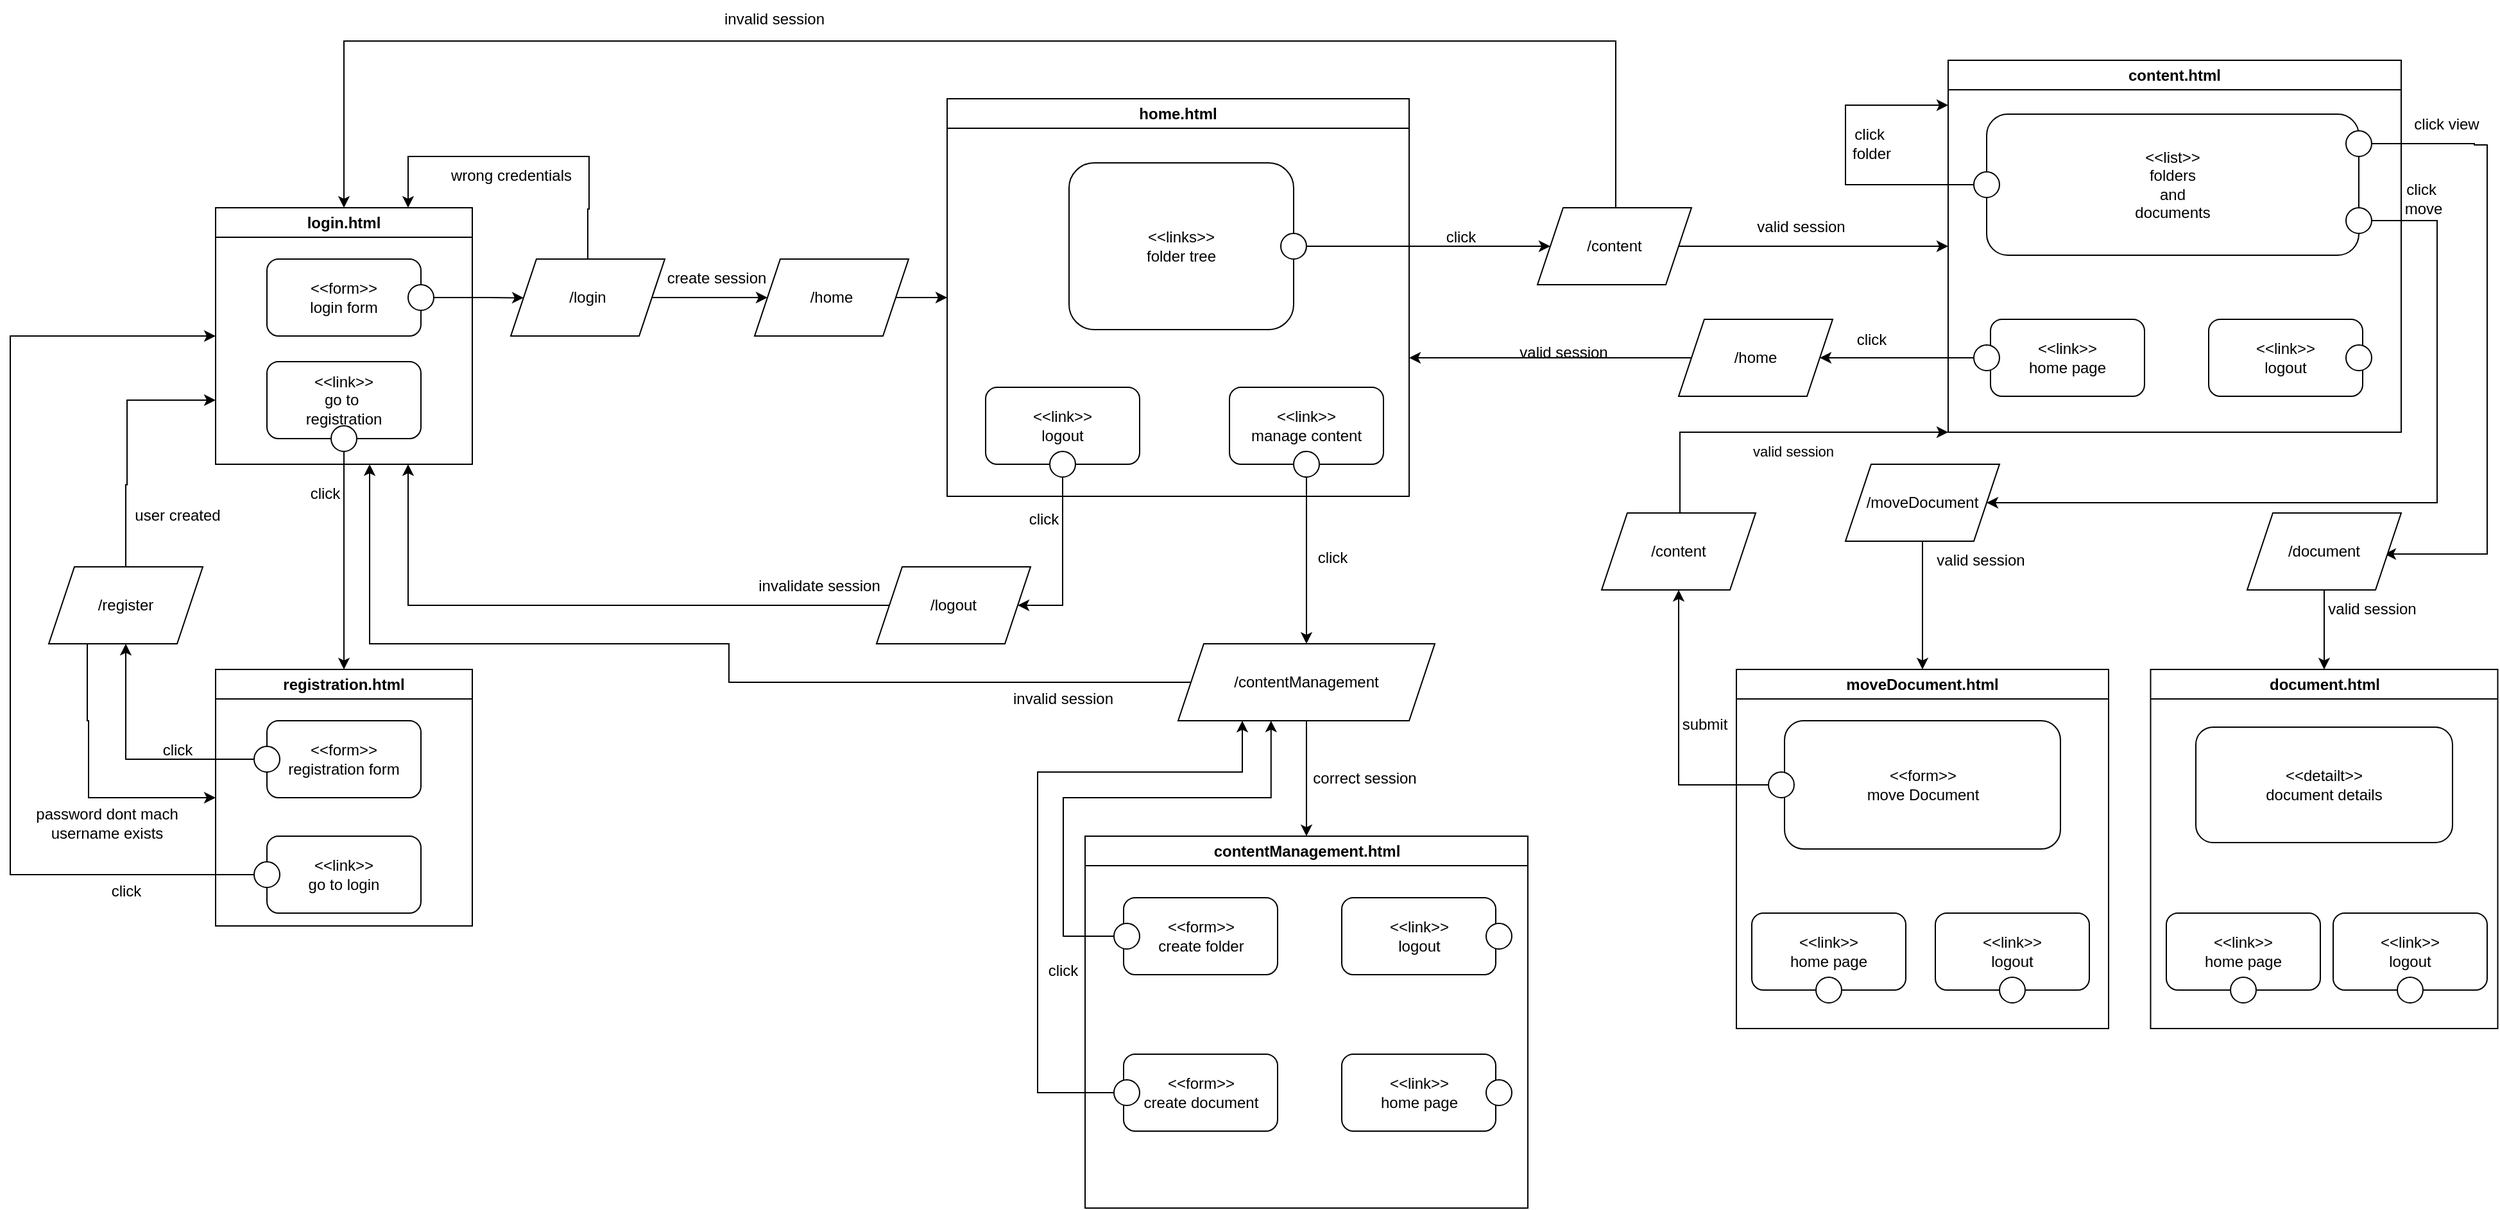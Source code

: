 <mxfile version="24.4.0" type="device">
  <diagram name="Strona-1" id="iYG14-VDdW40Y5uh9Iwy">
    <mxGraphModel dx="2736" dy="2298" grid="1" gridSize="10" guides="1" tooltips="1" connect="1" arrows="1" fold="1" page="1" pageScale="1" pageWidth="827" pageHeight="1169" math="0" shadow="0">
      <root>
        <mxCell id="0" />
        <mxCell id="1" parent="0" />
        <mxCell id="X8IuGGOFupKmHYOaATEC-2" value="login.html" style="swimlane;whiteSpace=wrap;html=1;startSize=23;" vertex="1" parent="1">
          <mxGeometry x="-370" y="50" width="200" height="200" as="geometry" />
        </mxCell>
        <mxCell id="X8IuGGOFupKmHYOaATEC-12" value="&amp;lt;&amp;lt;form&amp;gt;&amp;gt;&lt;div&gt;login form&lt;/div&gt;" style="rounded=1;whiteSpace=wrap;html=1;" vertex="1" parent="X8IuGGOFupKmHYOaATEC-2">
          <mxGeometry x="40" y="40" width="120" height="60" as="geometry" />
        </mxCell>
        <mxCell id="X8IuGGOFupKmHYOaATEC-13" value="&amp;lt;&amp;lt;link&amp;gt;&amp;gt;&lt;div&gt;go to&amp;nbsp;&lt;/div&gt;&lt;div&gt;registration&lt;/div&gt;" style="rounded=1;whiteSpace=wrap;html=1;" vertex="1" parent="X8IuGGOFupKmHYOaATEC-2">
          <mxGeometry x="40" y="120" width="120" height="60" as="geometry" />
        </mxCell>
        <mxCell id="X8IuGGOFupKmHYOaATEC-14" value="" style="ellipse;whiteSpace=wrap;html=1;aspect=fixed;" vertex="1" parent="X8IuGGOFupKmHYOaATEC-2">
          <mxGeometry x="90" y="170" width="20" height="20" as="geometry" />
        </mxCell>
        <mxCell id="X8IuGGOFupKmHYOaATEC-17" style="edgeStyle=orthogonalEdgeStyle;rounded=0;orthogonalLoop=1;jettySize=auto;html=1;exitX=1;exitY=0.5;exitDx=0;exitDy=0;" edge="1" parent="X8IuGGOFupKmHYOaATEC-2" source="X8IuGGOFupKmHYOaATEC-16">
          <mxGeometry relative="1" as="geometry">
            <mxPoint x="240" y="70.241" as="targetPoint" />
          </mxGeometry>
        </mxCell>
        <mxCell id="X8IuGGOFupKmHYOaATEC-16" value="" style="ellipse;whiteSpace=wrap;html=1;aspect=fixed;" vertex="1" parent="X8IuGGOFupKmHYOaATEC-2">
          <mxGeometry x="150" y="60" width="20" height="20" as="geometry" />
        </mxCell>
        <mxCell id="X8IuGGOFupKmHYOaATEC-4" value="registration.html" style="swimlane;whiteSpace=wrap;html=1;" vertex="1" parent="1">
          <mxGeometry x="-370" y="410" width="200" height="200" as="geometry" />
        </mxCell>
        <mxCell id="X8IuGGOFupKmHYOaATEC-37" value="&amp;lt;&amp;lt;link&amp;gt;&amp;gt;&lt;div&gt;go to login&lt;/div&gt;" style="rounded=1;whiteSpace=wrap;html=1;" vertex="1" parent="X8IuGGOFupKmHYOaATEC-4">
          <mxGeometry x="40" y="130" width="120" height="60" as="geometry" />
        </mxCell>
        <mxCell id="X8IuGGOFupKmHYOaATEC-38" value="&amp;lt;&amp;lt;form&amp;gt;&amp;gt;&lt;div&gt;registration form&lt;/div&gt;" style="rounded=1;whiteSpace=wrap;html=1;" vertex="1" parent="X8IuGGOFupKmHYOaATEC-4">
          <mxGeometry x="40" y="40" width="120" height="60" as="geometry" />
        </mxCell>
        <mxCell id="X8IuGGOFupKmHYOaATEC-39" value="" style="ellipse;whiteSpace=wrap;html=1;aspect=fixed;" vertex="1" parent="X8IuGGOFupKmHYOaATEC-4">
          <mxGeometry x="30" y="60" width="20" height="20" as="geometry" />
        </mxCell>
        <mxCell id="X8IuGGOFupKmHYOaATEC-44" value="" style="ellipse;whiteSpace=wrap;html=1;aspect=fixed;" vertex="1" parent="X8IuGGOFupKmHYOaATEC-4">
          <mxGeometry x="30" y="150" width="20" height="20" as="geometry" />
        </mxCell>
        <mxCell id="X8IuGGOFupKmHYOaATEC-5" value="home.html" style="swimlane;whiteSpace=wrap;html=1;" vertex="1" parent="1">
          <mxGeometry x="200" y="-35" width="360" height="310" as="geometry" />
        </mxCell>
        <mxCell id="X8IuGGOFupKmHYOaATEC-22" value="&amp;lt;&amp;lt;link&amp;gt;&amp;gt;&lt;div&gt;logout&lt;/div&gt;" style="rounded=1;whiteSpace=wrap;html=1;" vertex="1" parent="X8IuGGOFupKmHYOaATEC-5">
          <mxGeometry x="30" y="225" width="120" height="60" as="geometry" />
        </mxCell>
        <mxCell id="X8IuGGOFupKmHYOaATEC-28" value="&amp;lt;&amp;lt;links&amp;gt;&amp;gt;&lt;div&gt;folder tree&lt;/div&gt;" style="rounded=1;whiteSpace=wrap;html=1;" vertex="1" parent="X8IuGGOFupKmHYOaATEC-5">
          <mxGeometry x="95" y="50" width="175" height="130" as="geometry" />
        </mxCell>
        <mxCell id="X8IuGGOFupKmHYOaATEC-29" value="&amp;lt;&amp;lt;link&amp;gt;&amp;gt;&lt;div&gt;manage content&lt;/div&gt;" style="rounded=1;whiteSpace=wrap;html=1;" vertex="1" parent="X8IuGGOFupKmHYOaATEC-5">
          <mxGeometry x="220" y="225" width="120" height="60" as="geometry" />
        </mxCell>
        <mxCell id="X8IuGGOFupKmHYOaATEC-35" value="" style="ellipse;whiteSpace=wrap;html=1;aspect=fixed;" vertex="1" parent="X8IuGGOFupKmHYOaATEC-5">
          <mxGeometry x="80" y="275" width="20" height="20" as="geometry" />
        </mxCell>
        <mxCell id="X8IuGGOFupKmHYOaATEC-52" value="" style="ellipse;whiteSpace=wrap;html=1;aspect=fixed;" vertex="1" parent="X8IuGGOFupKmHYOaATEC-5">
          <mxGeometry x="270" y="275" width="20" height="20" as="geometry" />
        </mxCell>
        <mxCell id="X8IuGGOFupKmHYOaATEC-84" value="" style="ellipse;whiteSpace=wrap;html=1;aspect=fixed;" vertex="1" parent="X8IuGGOFupKmHYOaATEC-5">
          <mxGeometry x="260" y="105" width="20" height="20" as="geometry" />
        </mxCell>
        <mxCell id="X8IuGGOFupKmHYOaATEC-6" value="content.html" style="swimlane;whiteSpace=wrap;html=1;" vertex="1" parent="1">
          <mxGeometry x="980" y="-65" width="353" height="290" as="geometry" />
        </mxCell>
        <mxCell id="X8IuGGOFupKmHYOaATEC-85" value="&amp;lt;&amp;lt;link&amp;gt;&amp;gt;&lt;div&gt;home page&lt;/div&gt;" style="rounded=1;whiteSpace=wrap;html=1;" vertex="1" parent="X8IuGGOFupKmHYOaATEC-6">
          <mxGeometry x="33" y="202" width="120" height="60" as="geometry" />
        </mxCell>
        <mxCell id="X8IuGGOFupKmHYOaATEC-86" value="&amp;lt;&amp;lt;link&amp;gt;&amp;gt;&lt;div&gt;logout&lt;/div&gt;" style="rounded=1;whiteSpace=wrap;html=1;" vertex="1" parent="X8IuGGOFupKmHYOaATEC-6">
          <mxGeometry x="203" y="202" width="120" height="60" as="geometry" />
        </mxCell>
        <mxCell id="X8IuGGOFupKmHYOaATEC-87" value="&amp;lt;&amp;lt;list&amp;gt;&amp;gt;&lt;div&gt;folders&lt;/div&gt;&lt;div&gt;and&lt;/div&gt;&lt;div&gt;documents&lt;/div&gt;" style="rounded=1;whiteSpace=wrap;html=1;" vertex="1" parent="X8IuGGOFupKmHYOaATEC-6">
          <mxGeometry x="30" y="42" width="290" height="110" as="geometry" />
        </mxCell>
        <mxCell id="X8IuGGOFupKmHYOaATEC-99" value="" style="ellipse;whiteSpace=wrap;html=1;aspect=fixed;" vertex="1" parent="X8IuGGOFupKmHYOaATEC-6">
          <mxGeometry x="20" y="222" width="20" height="20" as="geometry" />
        </mxCell>
        <mxCell id="X8IuGGOFupKmHYOaATEC-112" style="edgeStyle=orthogonalEdgeStyle;rounded=0;orthogonalLoop=1;jettySize=auto;html=1;" edge="1" parent="X8IuGGOFupKmHYOaATEC-6" source="X8IuGGOFupKmHYOaATEC-111">
          <mxGeometry relative="1" as="geometry">
            <mxPoint y="35" as="targetPoint" />
            <Array as="points">
              <mxPoint x="-80" y="97" />
              <mxPoint x="-80" y="35" />
              <mxPoint y="35" />
            </Array>
          </mxGeometry>
        </mxCell>
        <mxCell id="X8IuGGOFupKmHYOaATEC-111" value="" style="ellipse;whiteSpace=wrap;html=1;aspect=fixed;" vertex="1" parent="X8IuGGOFupKmHYOaATEC-6">
          <mxGeometry x="20" y="87" width="20" height="20" as="geometry" />
        </mxCell>
        <mxCell id="X8IuGGOFupKmHYOaATEC-119" style="edgeStyle=orthogonalEdgeStyle;rounded=0;orthogonalLoop=1;jettySize=auto;html=1;" edge="1" parent="X8IuGGOFupKmHYOaATEC-6" source="X8IuGGOFupKmHYOaATEC-114">
          <mxGeometry relative="1" as="geometry">
            <mxPoint x="340" y="385" as="targetPoint" />
            <Array as="points">
              <mxPoint x="410" y="65" />
              <mxPoint x="420" y="66" />
              <mxPoint x="420" y="385" />
            </Array>
          </mxGeometry>
        </mxCell>
        <mxCell id="X8IuGGOFupKmHYOaATEC-114" value="" style="ellipse;whiteSpace=wrap;html=1;aspect=fixed;" vertex="1" parent="X8IuGGOFupKmHYOaATEC-6">
          <mxGeometry x="310" y="55" width="20" height="20" as="geometry" />
        </mxCell>
        <mxCell id="X8IuGGOFupKmHYOaATEC-115" value="" style="ellipse;whiteSpace=wrap;html=1;aspect=fixed;" vertex="1" parent="X8IuGGOFupKmHYOaATEC-6">
          <mxGeometry x="310" y="115" width="20" height="20" as="geometry" />
        </mxCell>
        <mxCell id="X8IuGGOFupKmHYOaATEC-143" value="" style="ellipse;whiteSpace=wrap;html=1;aspect=fixed;" vertex="1" parent="X8IuGGOFupKmHYOaATEC-6">
          <mxGeometry x="310" y="222" width="20" height="20" as="geometry" />
        </mxCell>
        <mxCell id="X8IuGGOFupKmHYOaATEC-7" value="contentManagement.html" style="swimlane;whiteSpace=wrap;html=1;" vertex="1" parent="1">
          <mxGeometry x="307.5" y="540" width="345" height="290" as="geometry" />
        </mxCell>
        <mxCell id="X8IuGGOFupKmHYOaATEC-55" value="&amp;lt;&amp;lt;form&amp;gt;&amp;gt;&lt;div&gt;create folder&lt;/div&gt;" style="rounded=1;whiteSpace=wrap;html=1;" vertex="1" parent="X8IuGGOFupKmHYOaATEC-7">
          <mxGeometry x="30" y="48" width="120" height="60" as="geometry" />
        </mxCell>
        <mxCell id="X8IuGGOFupKmHYOaATEC-56" value="&amp;lt;&amp;lt;form&amp;gt;&amp;gt;&lt;div&gt;create document&lt;/div&gt;" style="rounded=1;whiteSpace=wrap;html=1;" vertex="1" parent="X8IuGGOFupKmHYOaATEC-7">
          <mxGeometry x="30" y="170" width="120" height="60" as="geometry" />
        </mxCell>
        <mxCell id="X8IuGGOFupKmHYOaATEC-57" value="&amp;lt;&amp;lt;link&amp;gt;&amp;gt;&lt;div&gt;logout&lt;/div&gt;" style="rounded=1;whiteSpace=wrap;html=1;" vertex="1" parent="X8IuGGOFupKmHYOaATEC-7">
          <mxGeometry x="200" y="48" width="120" height="60" as="geometry" />
        </mxCell>
        <mxCell id="X8IuGGOFupKmHYOaATEC-58" value="&amp;lt;&amp;lt;link&amp;gt;&amp;gt;&lt;div&gt;home page&lt;/div&gt;" style="rounded=1;whiteSpace=wrap;html=1;" vertex="1" parent="X8IuGGOFupKmHYOaATEC-7">
          <mxGeometry x="200" y="170" width="120" height="60" as="geometry" />
        </mxCell>
        <mxCell id="X8IuGGOFupKmHYOaATEC-73" value="" style="ellipse;whiteSpace=wrap;html=1;aspect=fixed;" vertex="1" parent="X8IuGGOFupKmHYOaATEC-7">
          <mxGeometry x="22.5" y="68" width="20" height="20" as="geometry" />
        </mxCell>
        <mxCell id="X8IuGGOFupKmHYOaATEC-74" value="" style="ellipse;whiteSpace=wrap;html=1;aspect=fixed;" vertex="1" parent="X8IuGGOFupKmHYOaATEC-7">
          <mxGeometry x="22.5" y="190" width="20" height="20" as="geometry" />
        </mxCell>
        <mxCell id="X8IuGGOFupKmHYOaATEC-75" value="" style="ellipse;whiteSpace=wrap;html=1;aspect=fixed;" vertex="1" parent="X8IuGGOFupKmHYOaATEC-7">
          <mxGeometry x="312.5" y="190" width="20" height="20" as="geometry" />
        </mxCell>
        <mxCell id="X8IuGGOFupKmHYOaATEC-130" value="" style="ellipse;whiteSpace=wrap;html=1;aspect=fixed;" vertex="1" parent="X8IuGGOFupKmHYOaATEC-7">
          <mxGeometry x="312.5" y="68" width="20" height="20" as="geometry" />
        </mxCell>
        <mxCell id="X8IuGGOFupKmHYOaATEC-8" value="document.html" style="swimlane;whiteSpace=wrap;html=1;" vertex="1" parent="1">
          <mxGeometry x="1137.75" y="410" width="270.5" height="280" as="geometry" />
        </mxCell>
        <mxCell id="X8IuGGOFupKmHYOaATEC-136" value="&amp;lt;&amp;lt;detailt&amp;gt;&amp;gt;&lt;div&gt;document details&lt;/div&gt;" style="rounded=1;whiteSpace=wrap;html=1;" vertex="1" parent="X8IuGGOFupKmHYOaATEC-8">
          <mxGeometry x="35.25" y="45" width="200" height="90" as="geometry" />
        </mxCell>
        <mxCell id="X8IuGGOFupKmHYOaATEC-137" value="&amp;lt;&amp;lt;link&amp;gt;&amp;gt;&lt;div&gt;logout&lt;/div&gt;" style="rounded=1;whiteSpace=wrap;html=1;" vertex="1" parent="X8IuGGOFupKmHYOaATEC-8">
          <mxGeometry x="142.25" y="190" width="120" height="60" as="geometry" />
        </mxCell>
        <mxCell id="X8IuGGOFupKmHYOaATEC-138" value="&amp;lt;&amp;lt;link&amp;gt;&amp;gt;&lt;div&gt;home page&lt;/div&gt;" style="rounded=1;whiteSpace=wrap;html=1;" vertex="1" parent="X8IuGGOFupKmHYOaATEC-8">
          <mxGeometry x="12.25" y="190" width="120" height="60" as="geometry" />
        </mxCell>
        <mxCell id="X8IuGGOFupKmHYOaATEC-141" value="" style="ellipse;whiteSpace=wrap;html=1;aspect=fixed;" vertex="1" parent="X8IuGGOFupKmHYOaATEC-8">
          <mxGeometry x="62.25" y="240" width="20" height="20" as="geometry" />
        </mxCell>
        <mxCell id="X8IuGGOFupKmHYOaATEC-142" value="" style="ellipse;whiteSpace=wrap;html=1;aspect=fixed;" vertex="1" parent="X8IuGGOFupKmHYOaATEC-8">
          <mxGeometry x="192.25" y="240" width="20" height="20" as="geometry" />
        </mxCell>
        <mxCell id="X8IuGGOFupKmHYOaATEC-10" value="moveDocument.html" style="swimlane;whiteSpace=wrap;html=1;" vertex="1" parent="1">
          <mxGeometry x="815" y="410" width="290" height="280" as="geometry" />
        </mxCell>
        <mxCell id="X8IuGGOFupKmHYOaATEC-126" value="&amp;lt;&amp;lt;form&amp;gt;&amp;gt;&lt;div&gt;move Document&lt;/div&gt;" style="rounded=1;whiteSpace=wrap;html=1;" vertex="1" parent="X8IuGGOFupKmHYOaATEC-10">
          <mxGeometry x="37.5" y="40" width="215" height="100" as="geometry" />
        </mxCell>
        <mxCell id="X8IuGGOFupKmHYOaATEC-127" value="&amp;lt;&amp;lt;link&amp;gt;&amp;gt;&lt;div&gt;home page&lt;/div&gt;" style="rounded=1;whiteSpace=wrap;html=1;" vertex="1" parent="X8IuGGOFupKmHYOaATEC-10">
          <mxGeometry x="12" y="190" width="120" height="60" as="geometry" />
        </mxCell>
        <mxCell id="X8IuGGOFupKmHYOaATEC-128" value="&amp;lt;&amp;lt;link&amp;gt;&amp;gt;&lt;div&gt;logout&lt;/div&gt;" style="rounded=1;whiteSpace=wrap;html=1;" vertex="1" parent="X8IuGGOFupKmHYOaATEC-10">
          <mxGeometry x="155" y="190" width="120" height="60" as="geometry" />
        </mxCell>
        <mxCell id="X8IuGGOFupKmHYOaATEC-131" value="" style="ellipse;whiteSpace=wrap;html=1;aspect=fixed;" vertex="1" parent="X8IuGGOFupKmHYOaATEC-10">
          <mxGeometry x="25" y="80" width="20" height="20" as="geometry" />
        </mxCell>
        <mxCell id="X8IuGGOFupKmHYOaATEC-139" value="" style="ellipse;whiteSpace=wrap;html=1;aspect=fixed;" vertex="1" parent="X8IuGGOFupKmHYOaATEC-10">
          <mxGeometry x="62" y="240" width="20" height="20" as="geometry" />
        </mxCell>
        <mxCell id="X8IuGGOFupKmHYOaATEC-140" value="" style="ellipse;whiteSpace=wrap;html=1;aspect=fixed;" vertex="1" parent="X8IuGGOFupKmHYOaATEC-10">
          <mxGeometry x="205" y="240" width="20" height="20" as="geometry" />
        </mxCell>
        <mxCell id="X8IuGGOFupKmHYOaATEC-15" style="edgeStyle=orthogonalEdgeStyle;rounded=0;orthogonalLoop=1;jettySize=auto;html=1;exitX=0.5;exitY=1;exitDx=0;exitDy=0;entryX=0.5;entryY=0;entryDx=0;entryDy=0;" edge="1" parent="1" source="X8IuGGOFupKmHYOaATEC-14" target="X8IuGGOFupKmHYOaATEC-4">
          <mxGeometry relative="1" as="geometry" />
        </mxCell>
        <mxCell id="X8IuGGOFupKmHYOaATEC-19" style="edgeStyle=orthogonalEdgeStyle;rounded=0;orthogonalLoop=1;jettySize=auto;html=1;exitX=0.5;exitY=0;exitDx=0;exitDy=0;entryX=0.75;entryY=0;entryDx=0;entryDy=0;" edge="1" parent="1" source="X8IuGGOFupKmHYOaATEC-18" target="X8IuGGOFupKmHYOaATEC-2">
          <mxGeometry relative="1" as="geometry">
            <mxPoint x="-79.966" y="10" as="targetPoint" />
            <Array as="points">
              <mxPoint x="-80" y="51" />
              <mxPoint x="-79" y="51" />
              <mxPoint x="-79" y="10" />
              <mxPoint x="-220" y="10" />
            </Array>
          </mxGeometry>
        </mxCell>
        <mxCell id="X8IuGGOFupKmHYOaATEC-24" style="edgeStyle=orthogonalEdgeStyle;rounded=0;orthogonalLoop=1;jettySize=auto;html=1;exitX=1;exitY=0.5;exitDx=0;exitDy=0;entryX=0;entryY=0.5;entryDx=0;entryDy=0;" edge="1" parent="1" source="X8IuGGOFupKmHYOaATEC-18" target="X8IuGGOFupKmHYOaATEC-23">
          <mxGeometry relative="1" as="geometry" />
        </mxCell>
        <mxCell id="X8IuGGOFupKmHYOaATEC-18" value="/login" style="shape=parallelogram;perimeter=parallelogramPerimeter;whiteSpace=wrap;html=1;fixedSize=1;" vertex="1" parent="1">
          <mxGeometry x="-140" y="90" width="120" height="60" as="geometry" />
        </mxCell>
        <mxCell id="X8IuGGOFupKmHYOaATEC-20" value="wrong credentials" style="text;html=1;align=center;verticalAlign=middle;resizable=0;points=[];autosize=1;strokeColor=none;fillColor=none;" vertex="1" parent="1">
          <mxGeometry x="-200" y="10" width="120" height="30" as="geometry" />
        </mxCell>
        <mxCell id="X8IuGGOFupKmHYOaATEC-27" style="edgeStyle=orthogonalEdgeStyle;rounded=0;orthogonalLoop=1;jettySize=auto;html=1;exitX=1;exitY=0.5;exitDx=0;exitDy=0;entryX=0;entryY=0.5;entryDx=0;entryDy=0;" edge="1" parent="1" source="X8IuGGOFupKmHYOaATEC-23" target="X8IuGGOFupKmHYOaATEC-5">
          <mxGeometry relative="1" as="geometry" />
        </mxCell>
        <mxCell id="X8IuGGOFupKmHYOaATEC-23" value="/home" style="shape=parallelogram;perimeter=parallelogramPerimeter;whiteSpace=wrap;html=1;fixedSize=1;" vertex="1" parent="1">
          <mxGeometry x="50" y="90" width="120" height="60" as="geometry" />
        </mxCell>
        <mxCell id="X8IuGGOFupKmHYOaATEC-25" value="create session" style="text;html=1;align=center;verticalAlign=middle;resizable=0;points=[];autosize=1;strokeColor=none;fillColor=none;" vertex="1" parent="1">
          <mxGeometry x="-30" y="90" width="100" height="30" as="geometry" />
        </mxCell>
        <mxCell id="X8IuGGOFupKmHYOaATEC-33" style="edgeStyle=orthogonalEdgeStyle;rounded=0;orthogonalLoop=1;jettySize=auto;html=1;exitX=0;exitY=0.5;exitDx=0;exitDy=0;entryX=0.75;entryY=1;entryDx=0;entryDy=0;" edge="1" parent="1" source="X8IuGGOFupKmHYOaATEC-30" target="X8IuGGOFupKmHYOaATEC-2">
          <mxGeometry relative="1" as="geometry">
            <mxPoint x="-400" y="360.4" as="targetPoint" />
            <Array as="points">
              <mxPoint x="-220" y="360" />
            </Array>
          </mxGeometry>
        </mxCell>
        <mxCell id="X8IuGGOFupKmHYOaATEC-30" value="/logout" style="shape=parallelogram;perimeter=parallelogramPerimeter;whiteSpace=wrap;html=1;fixedSize=1;" vertex="1" parent="1">
          <mxGeometry x="145" y="330" width="120" height="60" as="geometry" />
        </mxCell>
        <mxCell id="X8IuGGOFupKmHYOaATEC-34" value="invalidate session" style="text;html=1;align=center;verticalAlign=middle;resizable=0;points=[];autosize=1;strokeColor=none;fillColor=none;" vertex="1" parent="1">
          <mxGeometry x="40" y="330" width="120" height="30" as="geometry" />
        </mxCell>
        <mxCell id="X8IuGGOFupKmHYOaATEC-36" style="edgeStyle=orthogonalEdgeStyle;rounded=0;orthogonalLoop=1;jettySize=auto;html=1;exitX=0.5;exitY=1;exitDx=0;exitDy=0;entryX=1;entryY=0.5;entryDx=0;entryDy=0;" edge="1" parent="1" source="X8IuGGOFupKmHYOaATEC-35" target="X8IuGGOFupKmHYOaATEC-30">
          <mxGeometry relative="1" as="geometry">
            <mxPoint x="290.385" y="360.0" as="targetPoint" />
            <Array as="points">
              <mxPoint x="290" y="360" />
            </Array>
          </mxGeometry>
        </mxCell>
        <mxCell id="X8IuGGOFupKmHYOaATEC-42" style="edgeStyle=orthogonalEdgeStyle;rounded=0;orthogonalLoop=1;jettySize=auto;html=1;exitX=0.25;exitY=1;exitDx=0;exitDy=0;entryX=0;entryY=0.5;entryDx=0;entryDy=0;" edge="1" parent="1" source="X8IuGGOFupKmHYOaATEC-40" target="X8IuGGOFupKmHYOaATEC-4">
          <mxGeometry relative="1" as="geometry">
            <mxPoint x="-470" y="510" as="targetPoint" />
            <Array as="points">
              <mxPoint x="-470" y="450" />
              <mxPoint x="-469" y="450" />
              <mxPoint x="-469" y="510" />
            </Array>
          </mxGeometry>
        </mxCell>
        <mxCell id="X8IuGGOFupKmHYOaATEC-48" style="edgeStyle=orthogonalEdgeStyle;rounded=0;orthogonalLoop=1;jettySize=auto;html=1;exitX=0.5;exitY=0;exitDx=0;exitDy=0;entryX=0;entryY=0.75;entryDx=0;entryDy=0;" edge="1" parent="1" source="X8IuGGOFupKmHYOaATEC-40" target="X8IuGGOFupKmHYOaATEC-2">
          <mxGeometry relative="1" as="geometry">
            <mxPoint x="-440" y="200" as="targetPoint" />
            <Array as="points">
              <mxPoint x="-440" y="266" />
              <mxPoint x="-439" y="266" />
              <mxPoint x="-439" y="200" />
            </Array>
          </mxGeometry>
        </mxCell>
        <mxCell id="X8IuGGOFupKmHYOaATEC-40" value="/register" style="shape=parallelogram;perimeter=parallelogramPerimeter;whiteSpace=wrap;html=1;fixedSize=1;" vertex="1" parent="1">
          <mxGeometry x="-500" y="330" width="120" height="60" as="geometry" />
        </mxCell>
        <mxCell id="X8IuGGOFupKmHYOaATEC-41" style="edgeStyle=orthogonalEdgeStyle;rounded=0;orthogonalLoop=1;jettySize=auto;html=1;exitX=0;exitY=0.5;exitDx=0;exitDy=0;entryX=0.5;entryY=1;entryDx=0;entryDy=0;" edge="1" parent="1" source="X8IuGGOFupKmHYOaATEC-39" target="X8IuGGOFupKmHYOaATEC-40">
          <mxGeometry relative="1" as="geometry" />
        </mxCell>
        <mxCell id="X8IuGGOFupKmHYOaATEC-43" value="password dont mach&lt;div&gt;username exists&lt;/div&gt;" style="text;html=1;align=center;verticalAlign=middle;resizable=0;points=[];autosize=1;strokeColor=none;fillColor=none;" vertex="1" parent="1">
          <mxGeometry x="-520" y="510" width="130" height="40" as="geometry" />
        </mxCell>
        <mxCell id="X8IuGGOFupKmHYOaATEC-45" value="click" style="text;html=1;align=center;verticalAlign=middle;resizable=0;points=[];autosize=1;strokeColor=none;fillColor=none;" vertex="1" parent="1">
          <mxGeometry x="-425" y="458" width="50" height="30" as="geometry" />
        </mxCell>
        <mxCell id="X8IuGGOFupKmHYOaATEC-46" style="edgeStyle=orthogonalEdgeStyle;rounded=0;orthogonalLoop=1;jettySize=auto;html=1;exitX=0;exitY=0.5;exitDx=0;exitDy=0;entryX=0;entryY=0.5;entryDx=0;entryDy=0;" edge="1" parent="1" source="X8IuGGOFupKmHYOaATEC-44" target="X8IuGGOFupKmHYOaATEC-2">
          <mxGeometry relative="1" as="geometry">
            <mxPoint x="-530" y="137.217" as="targetPoint" />
            <Array as="points">
              <mxPoint x="-530" y="570" />
              <mxPoint x="-530" y="150" />
            </Array>
          </mxGeometry>
        </mxCell>
        <mxCell id="X8IuGGOFupKmHYOaATEC-47" value="click" style="text;html=1;align=center;verticalAlign=middle;resizable=0;points=[];autosize=1;strokeColor=none;fillColor=none;" vertex="1" parent="1">
          <mxGeometry x="-465" y="568" width="50" height="30" as="geometry" />
        </mxCell>
        <mxCell id="X8IuGGOFupKmHYOaATEC-49" value="user created" style="text;html=1;align=center;verticalAlign=middle;resizable=0;points=[];autosize=1;strokeColor=none;fillColor=none;" vertex="1" parent="1">
          <mxGeometry x="-445" y="275" width="90" height="30" as="geometry" />
        </mxCell>
        <mxCell id="X8IuGGOFupKmHYOaATEC-50" value="click" style="text;html=1;align=center;verticalAlign=middle;resizable=0;points=[];autosize=1;strokeColor=none;fillColor=none;" vertex="1" parent="1">
          <mxGeometry x="-310" y="258" width="50" height="30" as="geometry" />
        </mxCell>
        <mxCell id="X8IuGGOFupKmHYOaATEC-51" value="click" style="text;html=1;align=center;verticalAlign=middle;resizable=0;points=[];autosize=1;strokeColor=none;fillColor=none;" vertex="1" parent="1">
          <mxGeometry x="250" y="278" width="50" height="30" as="geometry" />
        </mxCell>
        <mxCell id="X8IuGGOFupKmHYOaATEC-64" style="edgeStyle=orthogonalEdgeStyle;rounded=0;orthogonalLoop=1;jettySize=auto;html=1;exitX=0;exitY=0.5;exitDx=0;exitDy=0;" edge="1" parent="1" source="X8IuGGOFupKmHYOaATEC-59">
          <mxGeometry relative="1" as="geometry">
            <mxPoint x="-250" y="250" as="targetPoint" />
            <Array as="points">
              <mxPoint x="30" y="420" />
              <mxPoint x="30" y="390" />
              <mxPoint x="-250" y="390" />
              <mxPoint x="-250" y="250" />
            </Array>
          </mxGeometry>
        </mxCell>
        <mxCell id="X8IuGGOFupKmHYOaATEC-66" style="edgeStyle=orthogonalEdgeStyle;rounded=0;orthogonalLoop=1;jettySize=auto;html=1;exitX=0.5;exitY=1;exitDx=0;exitDy=0;" edge="1" parent="1" source="X8IuGGOFupKmHYOaATEC-59" target="X8IuGGOFupKmHYOaATEC-7">
          <mxGeometry relative="1" as="geometry" />
        </mxCell>
        <mxCell id="X8IuGGOFupKmHYOaATEC-59" value="/contentManagement" style="shape=parallelogram;perimeter=parallelogramPerimeter;whiteSpace=wrap;html=1;fixedSize=1;" vertex="1" parent="1">
          <mxGeometry x="380" y="390" width="200" height="60" as="geometry" />
        </mxCell>
        <mxCell id="X8IuGGOFupKmHYOaATEC-60" style="edgeStyle=orthogonalEdgeStyle;rounded=0;orthogonalLoop=1;jettySize=auto;html=1;exitX=0.5;exitY=1;exitDx=0;exitDy=0;entryX=0.5;entryY=0;entryDx=0;entryDy=0;" edge="1" parent="1" source="X8IuGGOFupKmHYOaATEC-52" target="X8IuGGOFupKmHYOaATEC-59">
          <mxGeometry relative="1" as="geometry" />
        </mxCell>
        <mxCell id="X8IuGGOFupKmHYOaATEC-62" value="click" style="text;html=1;align=center;verticalAlign=middle;resizable=0;points=[];autosize=1;strokeColor=none;fillColor=none;" vertex="1" parent="1">
          <mxGeometry x="475" y="308" width="50" height="30" as="geometry" />
        </mxCell>
        <mxCell id="X8IuGGOFupKmHYOaATEC-65" value="invalid session" style="text;html=1;align=center;verticalAlign=middle;resizable=0;points=[];autosize=1;strokeColor=none;fillColor=none;" vertex="1" parent="1">
          <mxGeometry x="240" y="418" width="100" height="30" as="geometry" />
        </mxCell>
        <mxCell id="X8IuGGOFupKmHYOaATEC-69" value="correct session" style="text;html=1;align=center;verticalAlign=middle;resizable=0;points=[];autosize=1;strokeColor=none;fillColor=none;" vertex="1" parent="1">
          <mxGeometry x="475" y="480" width="100" height="30" as="geometry" />
        </mxCell>
        <mxCell id="X8IuGGOFupKmHYOaATEC-78" style="edgeStyle=orthogonalEdgeStyle;rounded=0;orthogonalLoop=1;jettySize=auto;html=1;exitX=0;exitY=0.5;exitDx=0;exitDy=0;entryX=0.362;entryY=0.999;entryDx=0;entryDy=0;entryPerimeter=0;" edge="1" parent="1" source="X8IuGGOFupKmHYOaATEC-73" target="X8IuGGOFupKmHYOaATEC-59">
          <mxGeometry relative="1" as="geometry">
            <mxPoint x="440" y="510" as="targetPoint" />
            <Array as="points">
              <mxPoint x="290.5" y="618" />
              <mxPoint x="290.5" y="510" />
              <mxPoint x="452.5" y="510" />
            </Array>
          </mxGeometry>
        </mxCell>
        <mxCell id="X8IuGGOFupKmHYOaATEC-79" style="edgeStyle=orthogonalEdgeStyle;rounded=0;orthogonalLoop=1;jettySize=auto;html=1;exitX=0;exitY=0.5;exitDx=0;exitDy=0;entryX=0.25;entryY=1;entryDx=0;entryDy=0;" edge="1" parent="1" source="X8IuGGOFupKmHYOaATEC-74" target="X8IuGGOFupKmHYOaATEC-59">
          <mxGeometry relative="1" as="geometry">
            <mxPoint x="420" y="490" as="targetPoint" />
            <Array as="points">
              <mxPoint x="270.5" y="740" />
              <mxPoint x="270.5" y="490" />
              <mxPoint x="430.5" y="490" />
            </Array>
          </mxGeometry>
        </mxCell>
        <mxCell id="X8IuGGOFupKmHYOaATEC-81" value="click" style="text;html=1;align=center;verticalAlign=middle;resizable=0;points=[];autosize=1;strokeColor=none;fillColor=none;" vertex="1" parent="1">
          <mxGeometry x="265" y="630" width="50" height="30" as="geometry" />
        </mxCell>
        <mxCell id="X8IuGGOFupKmHYOaATEC-93" style="edgeStyle=orthogonalEdgeStyle;rounded=0;orthogonalLoop=1;jettySize=auto;html=1;entryX=0.5;entryY=0;entryDx=0;entryDy=0;" edge="1" parent="1" source="X8IuGGOFupKmHYOaATEC-88" target="X8IuGGOFupKmHYOaATEC-2">
          <mxGeometry relative="1" as="geometry">
            <mxPoint x="-450" y="-80" as="targetPoint" />
            <Array as="points">
              <mxPoint x="721" y="-80" />
              <mxPoint x="-270" y="-80" />
            </Array>
          </mxGeometry>
        </mxCell>
        <mxCell id="X8IuGGOFupKmHYOaATEC-96" style="edgeStyle=orthogonalEdgeStyle;rounded=0;orthogonalLoop=1;jettySize=auto;html=1;entryX=0;entryY=0.5;entryDx=0;entryDy=0;" edge="1" parent="1" source="X8IuGGOFupKmHYOaATEC-88" target="X8IuGGOFupKmHYOaATEC-6">
          <mxGeometry relative="1" as="geometry" />
        </mxCell>
        <mxCell id="X8IuGGOFupKmHYOaATEC-88" value="/content" style="shape=parallelogram;perimeter=parallelogramPerimeter;whiteSpace=wrap;html=1;fixedSize=1;" vertex="1" parent="1">
          <mxGeometry x="660" y="50" width="120" height="60" as="geometry" />
        </mxCell>
        <mxCell id="X8IuGGOFupKmHYOaATEC-89" style="edgeStyle=orthogonalEdgeStyle;rounded=0;orthogonalLoop=1;jettySize=auto;html=1;exitX=1;exitY=0.5;exitDx=0;exitDy=0;entryX=0;entryY=0.5;entryDx=0;entryDy=0;" edge="1" parent="1" source="X8IuGGOFupKmHYOaATEC-84" target="X8IuGGOFupKmHYOaATEC-88">
          <mxGeometry relative="1" as="geometry" />
        </mxCell>
        <mxCell id="X8IuGGOFupKmHYOaATEC-90" value="click" style="text;html=1;align=center;verticalAlign=middle;resizable=0;points=[];autosize=1;strokeColor=none;fillColor=none;" vertex="1" parent="1">
          <mxGeometry x="575" y="58" width="50" height="30" as="geometry" />
        </mxCell>
        <mxCell id="X8IuGGOFupKmHYOaATEC-94" value="invalid session" style="text;html=1;align=center;verticalAlign=middle;resizable=0;points=[];autosize=1;strokeColor=none;fillColor=none;" vertex="1" parent="1">
          <mxGeometry x="15" y="-112" width="100" height="30" as="geometry" />
        </mxCell>
        <mxCell id="X8IuGGOFupKmHYOaATEC-98" value="valid session" style="text;html=1;align=center;verticalAlign=middle;resizable=0;points=[];autosize=1;strokeColor=none;fillColor=none;" vertex="1" parent="1">
          <mxGeometry x="820" y="50" width="90" height="30" as="geometry" />
        </mxCell>
        <mxCell id="X8IuGGOFupKmHYOaATEC-108" style="edgeStyle=orthogonalEdgeStyle;rounded=0;orthogonalLoop=1;jettySize=auto;html=1;" edge="1" parent="1" source="X8IuGGOFupKmHYOaATEC-105">
          <mxGeometry relative="1" as="geometry">
            <mxPoint x="560" y="167" as="targetPoint" />
          </mxGeometry>
        </mxCell>
        <mxCell id="X8IuGGOFupKmHYOaATEC-105" value="/home" style="shape=parallelogram;perimeter=parallelogramPerimeter;whiteSpace=wrap;html=1;fixedSize=1;" vertex="1" parent="1">
          <mxGeometry x="770" y="137" width="120" height="60" as="geometry" />
        </mxCell>
        <mxCell id="X8IuGGOFupKmHYOaATEC-106" style="edgeStyle=orthogonalEdgeStyle;rounded=0;orthogonalLoop=1;jettySize=auto;html=1;exitX=0;exitY=0.5;exitDx=0;exitDy=0;entryX=1;entryY=0.5;entryDx=0;entryDy=0;" edge="1" parent="1" source="X8IuGGOFupKmHYOaATEC-99" target="X8IuGGOFupKmHYOaATEC-105">
          <mxGeometry relative="1" as="geometry" />
        </mxCell>
        <mxCell id="X8IuGGOFupKmHYOaATEC-107" value="click" style="text;html=1;align=center;verticalAlign=middle;resizable=0;points=[];autosize=1;strokeColor=none;fillColor=none;" vertex="1" parent="1">
          <mxGeometry x="895" y="138" width="50" height="30" as="geometry" />
        </mxCell>
        <mxCell id="X8IuGGOFupKmHYOaATEC-110" value="valid session" style="text;html=1;align=center;verticalAlign=middle;resizable=0;points=[];autosize=1;strokeColor=none;fillColor=none;" vertex="1" parent="1">
          <mxGeometry x="635" y="148" width="90" height="30" as="geometry" />
        </mxCell>
        <mxCell id="X8IuGGOFupKmHYOaATEC-113" value="click&amp;nbsp;&lt;div&gt;folder&lt;/div&gt;" style="text;html=1;align=center;verticalAlign=middle;resizable=0;points=[];autosize=1;strokeColor=none;fillColor=none;" vertex="1" parent="1">
          <mxGeometry x="895" y="-20" width="50" height="40" as="geometry" />
        </mxCell>
        <mxCell id="X8IuGGOFupKmHYOaATEC-118" style="edgeStyle=orthogonalEdgeStyle;rounded=0;orthogonalLoop=1;jettySize=auto;html=1;exitX=0.5;exitY=1;exitDx=0;exitDy=0;entryX=0.5;entryY=0;entryDx=0;entryDy=0;" edge="1" parent="1" source="X8IuGGOFupKmHYOaATEC-117" target="X8IuGGOFupKmHYOaATEC-10">
          <mxGeometry relative="1" as="geometry" />
        </mxCell>
        <mxCell id="X8IuGGOFupKmHYOaATEC-117" value="/moveDocument" style="shape=parallelogram;perimeter=parallelogramPerimeter;whiteSpace=wrap;html=1;fixedSize=1;" vertex="1" parent="1">
          <mxGeometry x="900" y="250" width="120" height="60" as="geometry" />
        </mxCell>
        <mxCell id="X8IuGGOFupKmHYOaATEC-116" style="edgeStyle=orthogonalEdgeStyle;rounded=0;orthogonalLoop=1;jettySize=auto;html=1;exitX=1;exitY=0.5;exitDx=0;exitDy=0;entryX=1;entryY=0.5;entryDx=0;entryDy=0;" edge="1" parent="1" source="X8IuGGOFupKmHYOaATEC-115" target="X8IuGGOFupKmHYOaATEC-117">
          <mxGeometry relative="1" as="geometry">
            <mxPoint x="1040" y="280" as="targetPoint" />
            <Array as="points">
              <mxPoint x="1361" y="60" />
              <mxPoint x="1361" y="280" />
            </Array>
          </mxGeometry>
        </mxCell>
        <mxCell id="X8IuGGOFupKmHYOaATEC-121" style="edgeStyle=orthogonalEdgeStyle;rounded=0;orthogonalLoop=1;jettySize=auto;html=1;exitX=0.5;exitY=1;exitDx=0;exitDy=0;entryX=0.5;entryY=0;entryDx=0;entryDy=0;" edge="1" parent="1" source="X8IuGGOFupKmHYOaATEC-120" target="X8IuGGOFupKmHYOaATEC-8">
          <mxGeometry relative="1" as="geometry" />
        </mxCell>
        <mxCell id="X8IuGGOFupKmHYOaATEC-120" value="/document" style="shape=parallelogram;perimeter=parallelogramPerimeter;whiteSpace=wrap;html=1;fixedSize=1;" vertex="1" parent="1">
          <mxGeometry x="1213" y="288" width="120" height="60" as="geometry" />
        </mxCell>
        <mxCell id="X8IuGGOFupKmHYOaATEC-122" value="click view" style="text;html=1;align=center;verticalAlign=middle;resizable=0;points=[];autosize=1;strokeColor=none;fillColor=none;" vertex="1" parent="1">
          <mxGeometry x="1333" y="-30" width="70" height="30" as="geometry" />
        </mxCell>
        <mxCell id="X8IuGGOFupKmHYOaATEC-123" value="click&amp;nbsp;&lt;div&gt;move&lt;/div&gt;" style="text;html=1;align=center;verticalAlign=middle;resizable=0;points=[];autosize=1;strokeColor=none;fillColor=none;" vertex="1" parent="1">
          <mxGeometry x="1325" y="23" width="50" height="40" as="geometry" />
        </mxCell>
        <mxCell id="X8IuGGOFupKmHYOaATEC-124" value="valid session" style="text;html=1;align=center;verticalAlign=middle;resizable=0;points=[];autosize=1;strokeColor=none;fillColor=none;" vertex="1" parent="1">
          <mxGeometry x="960" y="310" width="90" height="30" as="geometry" />
        </mxCell>
        <mxCell id="X8IuGGOFupKmHYOaATEC-125" value="valid session" style="text;html=1;align=center;verticalAlign=middle;resizable=0;points=[];autosize=1;strokeColor=none;fillColor=none;" vertex="1" parent="1">
          <mxGeometry x="1265" y="348" width="90" height="30" as="geometry" />
        </mxCell>
        <mxCell id="X8IuGGOFupKmHYOaATEC-135" value="valid session" style="edgeStyle=orthogonalEdgeStyle;rounded=0;orthogonalLoop=1;jettySize=auto;html=1;entryX=0;entryY=1;entryDx=0;entryDy=0;" edge="1" parent="1" source="X8IuGGOFupKmHYOaATEC-133" target="X8IuGGOFupKmHYOaATEC-6">
          <mxGeometry x="0.112" y="-15" relative="1" as="geometry">
            <mxPoint x="770" y="220.0" as="targetPoint" />
            <Array as="points">
              <mxPoint x="770" y="310" />
              <mxPoint x="771" y="310" />
              <mxPoint x="771" y="225" />
            </Array>
            <mxPoint as="offset" />
          </mxGeometry>
        </mxCell>
        <mxCell id="X8IuGGOFupKmHYOaATEC-133" value="/content" style="shape=parallelogram;perimeter=parallelogramPerimeter;whiteSpace=wrap;html=1;fixedSize=1;" vertex="1" parent="1">
          <mxGeometry x="710" y="288" width="120" height="60" as="geometry" />
        </mxCell>
        <mxCell id="X8IuGGOFupKmHYOaATEC-132" style="edgeStyle=orthogonalEdgeStyle;rounded=0;orthogonalLoop=1;jettySize=auto;html=1;exitX=0;exitY=0.5;exitDx=0;exitDy=0;entryX=0.5;entryY=1;entryDx=0;entryDy=0;" edge="1" parent="1" source="X8IuGGOFupKmHYOaATEC-131" target="X8IuGGOFupKmHYOaATEC-133">
          <mxGeometry relative="1" as="geometry">
            <mxPoint x="770" y="480" as="targetPoint" />
          </mxGeometry>
        </mxCell>
        <mxCell id="X8IuGGOFupKmHYOaATEC-134" value="submit" style="text;html=1;align=center;verticalAlign=middle;resizable=0;points=[];autosize=1;strokeColor=none;fillColor=none;" vertex="1" parent="1">
          <mxGeometry x="760" y="438" width="60" height="30" as="geometry" />
        </mxCell>
      </root>
    </mxGraphModel>
  </diagram>
</mxfile>
